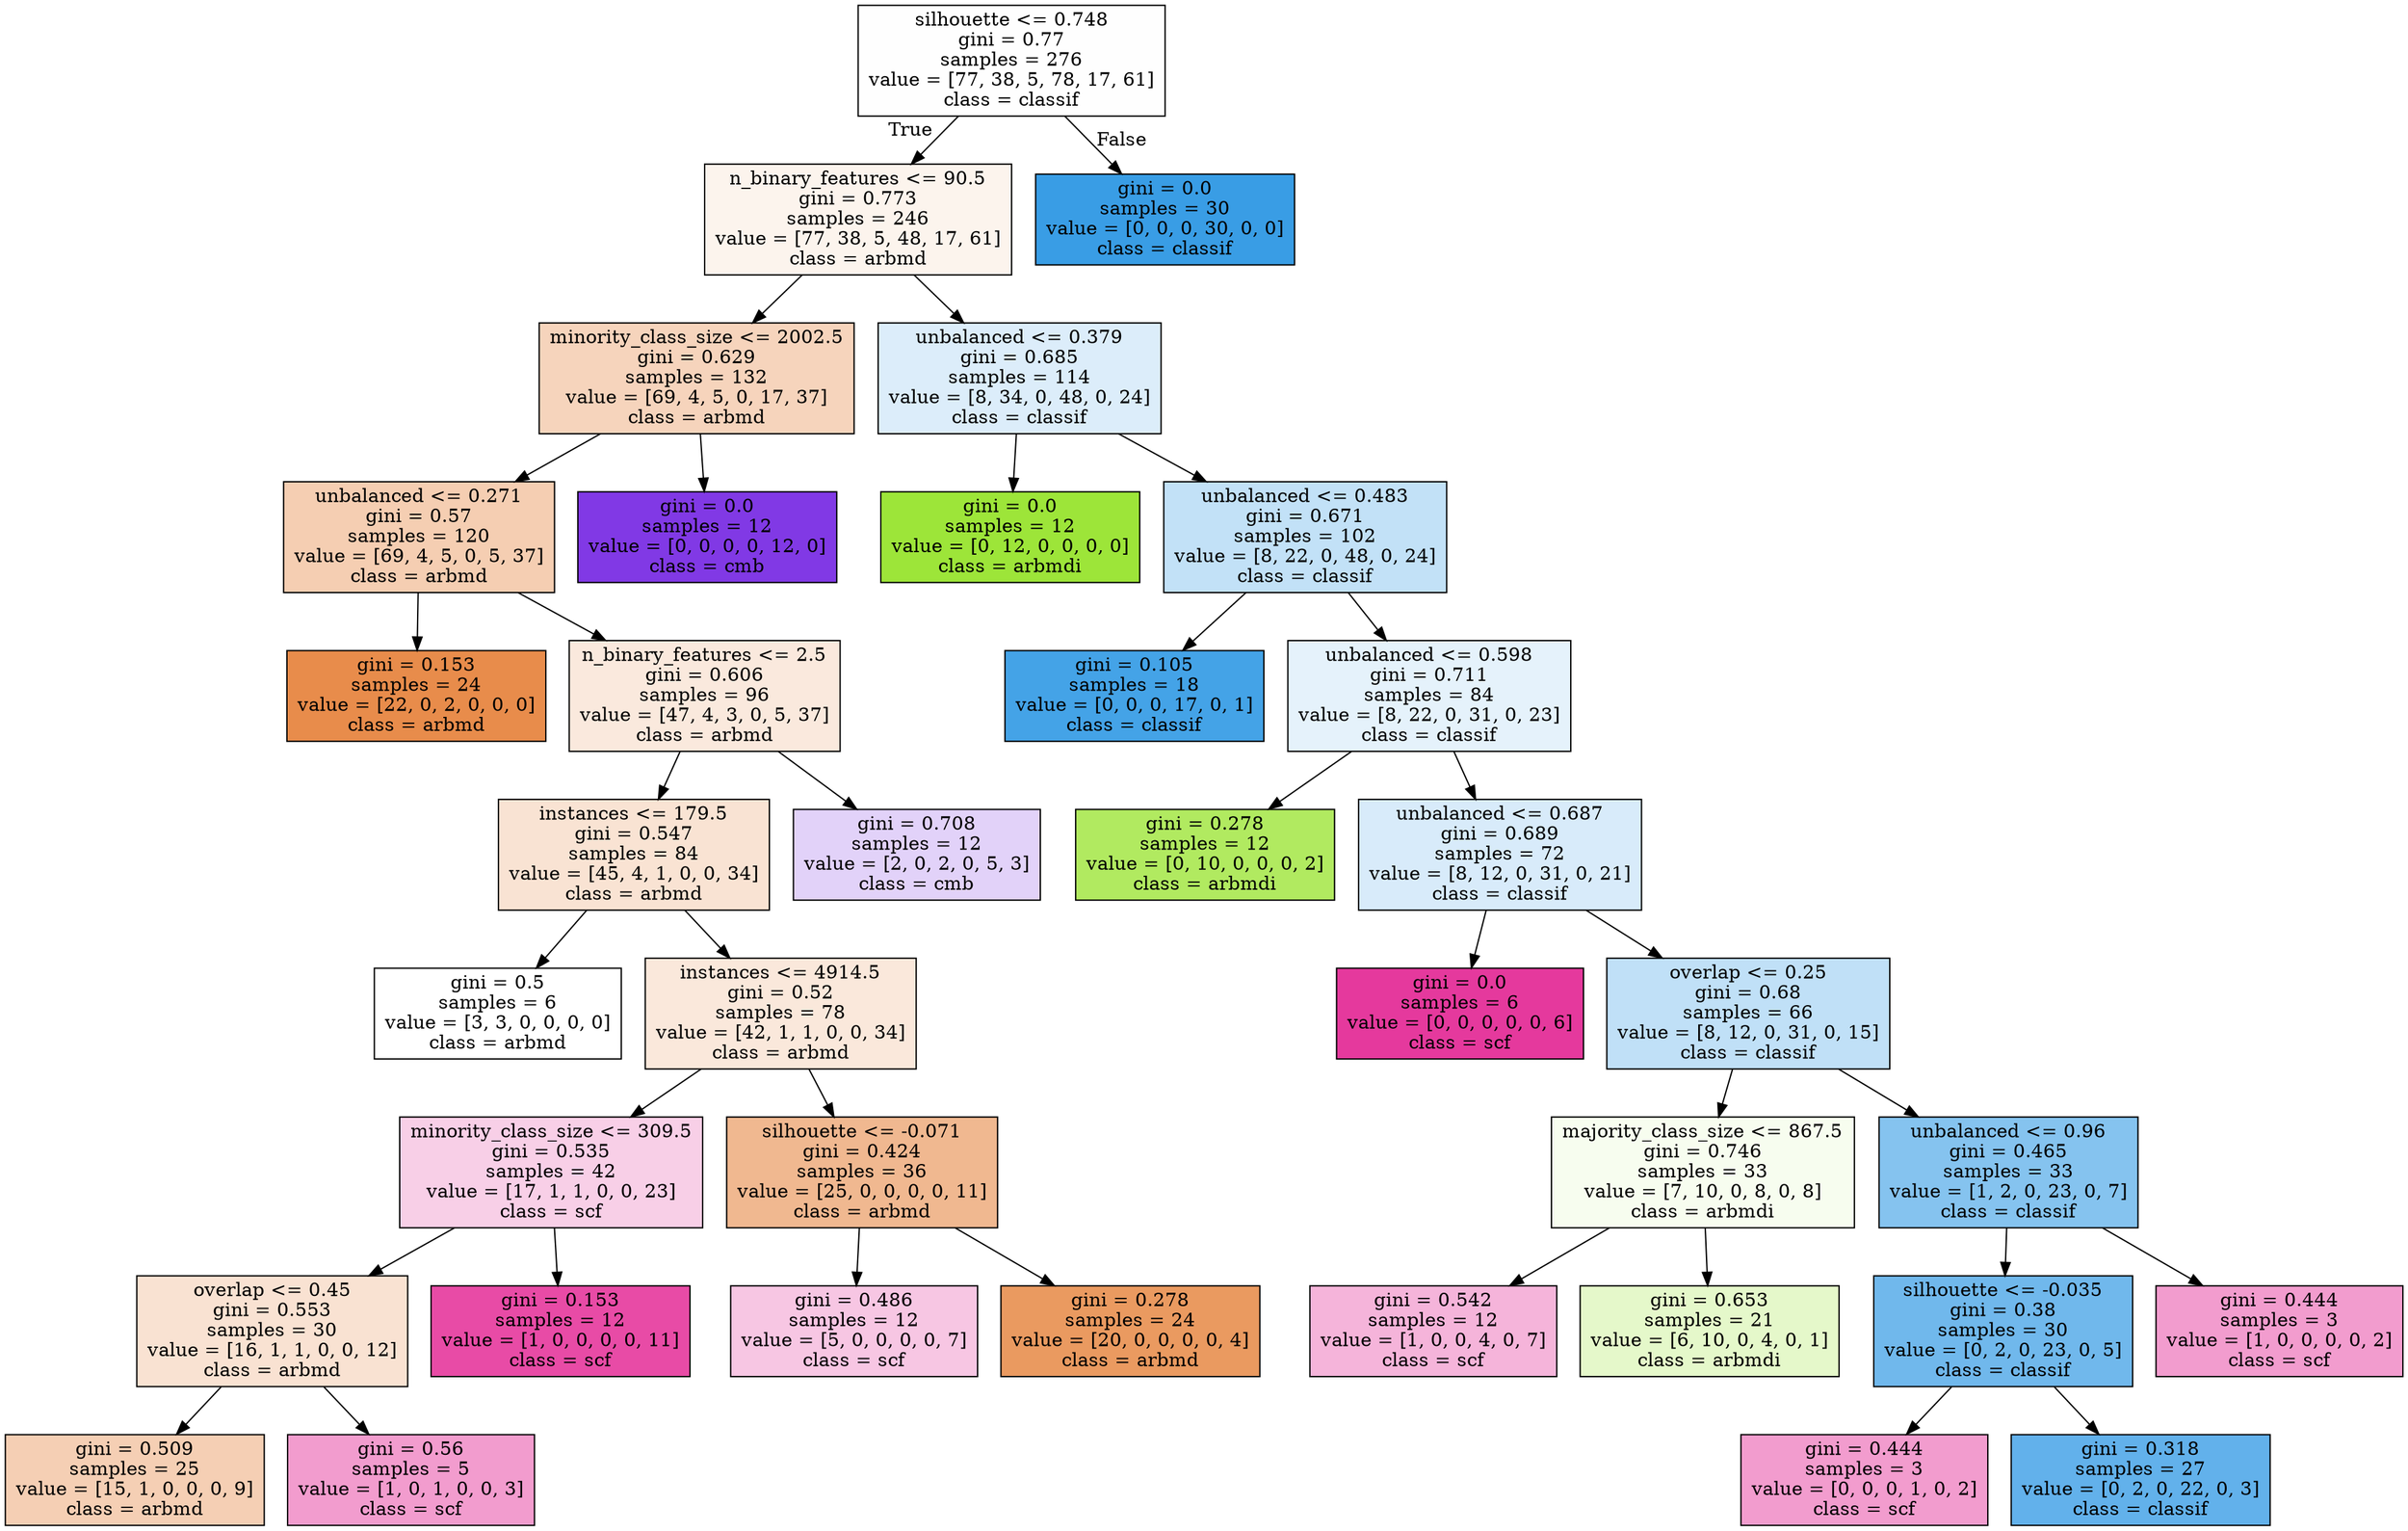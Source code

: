 digraph Tree {
node [shape=box, style="filled", color="black"] ;
0 [label="silhouette <= 0.748\ngini = 0.77\nsamples = 276\nvalue = [77, 38, 5, 78, 17, 61]\nclass = classif", fillcolor="#399de501"] ;
1 [label="n_binary_features <= 90.5\ngini = 0.773\nsamples = 246\nvalue = [77, 38, 5, 48, 17, 61]\nclass = arbmd", fillcolor="#e5813916"] ;
0 -> 1 [labeldistance=2.5, labelangle=45, headlabel="True"] ;
2 [label="minority_class_size <= 2002.5\ngini = 0.629\nsamples = 132\nvalue = [69, 4, 5, 0, 17, 37]\nclass = arbmd", fillcolor="#e5813956"] ;
1 -> 2 ;
3 [label="unbalanced <= 0.271\ngini = 0.57\nsamples = 120\nvalue = [69, 4, 5, 0, 5, 37]\nclass = arbmd", fillcolor="#e5813962"] ;
2 -> 3 ;
4 [label="gini = 0.153\nsamples = 24\nvalue = [22, 0, 2, 0, 0, 0]\nclass = arbmd", fillcolor="#e58139e8"] ;
3 -> 4 ;
5 [label="n_binary_features <= 2.5\ngini = 0.606\nsamples = 96\nvalue = [47, 4, 3, 0, 5, 37]\nclass = arbmd", fillcolor="#e581392b"] ;
3 -> 5 ;
6 [label="instances <= 179.5\ngini = 0.547\nsamples = 84\nvalue = [45, 4, 1, 0, 0, 34]\nclass = arbmd", fillcolor="#e5813938"] ;
5 -> 6 ;
7 [label="gini = 0.5\nsamples = 6\nvalue = [3, 3, 0, 0, 0, 0]\nclass = arbmd", fillcolor="#e5813900"] ;
6 -> 7 ;
8 [label="instances <= 4914.5\ngini = 0.52\nsamples = 78\nvalue = [42, 1, 1, 0, 0, 34]\nclass = arbmd", fillcolor="#e581392e"] ;
6 -> 8 ;
9 [label="minority_class_size <= 309.5\ngini = 0.535\nsamples = 42\nvalue = [17, 1, 1, 0, 0, 23]\nclass = scf", fillcolor="#e5399d3d"] ;
8 -> 9 ;
10 [label="overlap <= 0.45\ngini = 0.553\nsamples = 30\nvalue = [16, 1, 1, 0, 0, 12]\nclass = arbmd", fillcolor="#e5813939"] ;
9 -> 10 ;
11 [label="gini = 0.509\nsamples = 25\nvalue = [15, 1, 0, 0, 0, 9]\nclass = arbmd", fillcolor="#e5813960"] ;
10 -> 11 ;
12 [label="gini = 0.56\nsamples = 5\nvalue = [1, 0, 1, 0, 0, 3]\nclass = scf", fillcolor="#e5399d7f"] ;
10 -> 12 ;
13 [label="gini = 0.153\nsamples = 12\nvalue = [1, 0, 0, 0, 0, 11]\nclass = scf", fillcolor="#e5399de8"] ;
9 -> 13 ;
14 [label="silhouette <= -0.071\ngini = 0.424\nsamples = 36\nvalue = [25, 0, 0, 0, 0, 11]\nclass = arbmd", fillcolor="#e581398f"] ;
8 -> 14 ;
15 [label="gini = 0.486\nsamples = 12\nvalue = [5, 0, 0, 0, 0, 7]\nclass = scf", fillcolor="#e5399d49"] ;
14 -> 15 ;
16 [label="gini = 0.278\nsamples = 24\nvalue = [20, 0, 0, 0, 0, 4]\nclass = arbmd", fillcolor="#e58139cc"] ;
14 -> 16 ;
17 [label="gini = 0.708\nsamples = 12\nvalue = [2, 0, 2, 0, 5, 3]\nclass = cmb", fillcolor="#8139e539"] ;
5 -> 17 ;
18 [label="gini = 0.0\nsamples = 12\nvalue = [0, 0, 0, 0, 12, 0]\nclass = cmb", fillcolor="#8139e5ff"] ;
2 -> 18 ;
19 [label="unbalanced <= 0.379\ngini = 0.685\nsamples = 114\nvalue = [8, 34, 0, 48, 0, 24]\nclass = classif", fillcolor="#399de52d"] ;
1 -> 19 ;
20 [label="gini = 0.0\nsamples = 12\nvalue = [0, 12, 0, 0, 0, 0]\nclass = arbmdi", fillcolor="#9de539ff"] ;
19 -> 20 ;
21 [label="unbalanced <= 0.483\ngini = 0.671\nsamples = 102\nvalue = [8, 22, 0, 48, 0, 24]\nclass = classif", fillcolor="#399de54e"] ;
19 -> 21 ;
22 [label="gini = 0.105\nsamples = 18\nvalue = [0, 0, 0, 17, 0, 1]\nclass = classif", fillcolor="#399de5f0"] ;
21 -> 22 ;
23 [label="unbalanced <= 0.598\ngini = 0.711\nsamples = 84\nvalue = [8, 22, 0, 31, 0, 23]\nclass = classif", fillcolor="#399de521"] ;
21 -> 23 ;
24 [label="gini = 0.278\nsamples = 12\nvalue = [0, 10, 0, 0, 0, 2]\nclass = arbmdi", fillcolor="#9de539cc"] ;
23 -> 24 ;
25 [label="unbalanced <= 0.687\ngini = 0.689\nsamples = 72\nvalue = [8, 12, 0, 31, 0, 21]\nclass = classif", fillcolor="#399de532"] ;
23 -> 25 ;
26 [label="gini = 0.0\nsamples = 6\nvalue = [0, 0, 0, 0, 0, 6]\nclass = scf", fillcolor="#e5399dff"] ;
25 -> 26 ;
27 [label="overlap <= 0.25\ngini = 0.68\nsamples = 66\nvalue = [8, 12, 0, 31, 0, 15]\nclass = classif", fillcolor="#399de550"] ;
25 -> 27 ;
28 [label="majority_class_size <= 867.5\ngini = 0.746\nsamples = 33\nvalue = [7, 10, 0, 8, 0, 8]\nclass = arbmdi", fillcolor="#9de53914"] ;
27 -> 28 ;
29 [label="gini = 0.542\nsamples = 12\nvalue = [1, 0, 0, 4, 0, 7]\nclass = scf", fillcolor="#e5399d60"] ;
28 -> 29 ;
30 [label="gini = 0.653\nsamples = 21\nvalue = [6, 10, 0, 4, 0, 1]\nclass = arbmdi", fillcolor="#9de53944"] ;
28 -> 30 ;
31 [label="unbalanced <= 0.96\ngini = 0.465\nsamples = 33\nvalue = [1, 2, 0, 23, 0, 7]\nclass = classif", fillcolor="#399de59d"] ;
27 -> 31 ;
32 [label="silhouette <= -0.035\ngini = 0.38\nsamples = 30\nvalue = [0, 2, 0, 23, 0, 5]\nclass = classif", fillcolor="#399de5b8"] ;
31 -> 32 ;
33 [label="gini = 0.444\nsamples = 3\nvalue = [0, 0, 0, 1, 0, 2]\nclass = scf", fillcolor="#e5399d7f"] ;
32 -> 33 ;
34 [label="gini = 0.318\nsamples = 27\nvalue = [0, 2, 0, 22, 0, 3]\nclass = classif", fillcolor="#399de5ca"] ;
32 -> 34 ;
35 [label="gini = 0.444\nsamples = 3\nvalue = [1, 0, 0, 0, 0, 2]\nclass = scf", fillcolor="#e5399d7f"] ;
31 -> 35 ;
36 [label="gini = 0.0\nsamples = 30\nvalue = [0, 0, 0, 30, 0, 0]\nclass = classif", fillcolor="#399de5ff"] ;
0 -> 36 [labeldistance=2.5, labelangle=-45, headlabel="False"] ;
}